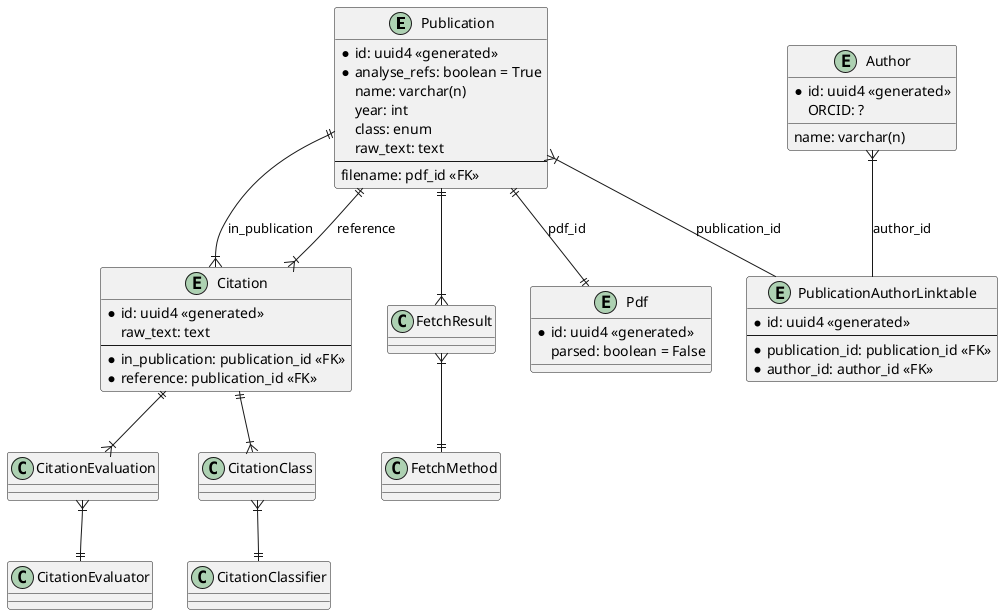 @startuml Database Schema
'skinparam linetype ortho

entity Publication{
    *id: uuid4 <<generated>>
    *analyse_refs: boolean = True
    name: varchar(n)
    'university
    'faculty
    'programme
    year: int
    class: enum
    raw_text: text
    --
    filename: pdf_id <<FK>>
}

entity Pdf {
    *id: uuid4 <<generated>>
    parsed: boolean = False
}

entity PublicationAuthorLinktable{
    *id: uuid4 <<generated>>
    --
    *publication_id: publication_id <<FK>>
    *author_id: author_id <<FK>>
}

entity Author{
    *id: uuid4 <<generated>>
    ORCID: ?
    name: varchar(n)
}

entity Citation{
    *id: uuid4 <<generated>>
    raw_text: text
    --
    *in_publication: publication_id <<FK>>
    *reference: publication_id <<FK>>
}

Publication ||--|| Pdf: pdf_id
Publication }|-- PublicationAuthorLinktable: publication_id
Author }|-- PublicationAuthorLinktable: author_id

Publication ||--|{ FetchResult
FetchResult }|--|| FetchMethod

Publication ||--|{ Citation: in_publication
Publication ||--|{ Citation: reference

Citation ||--|{ CitationClass
CitationClass }|--|| CitationClassifier
Citation ||--|{ CitationEvaluation
CitationEvaluation }|--|| CitationEvaluator

@enduml